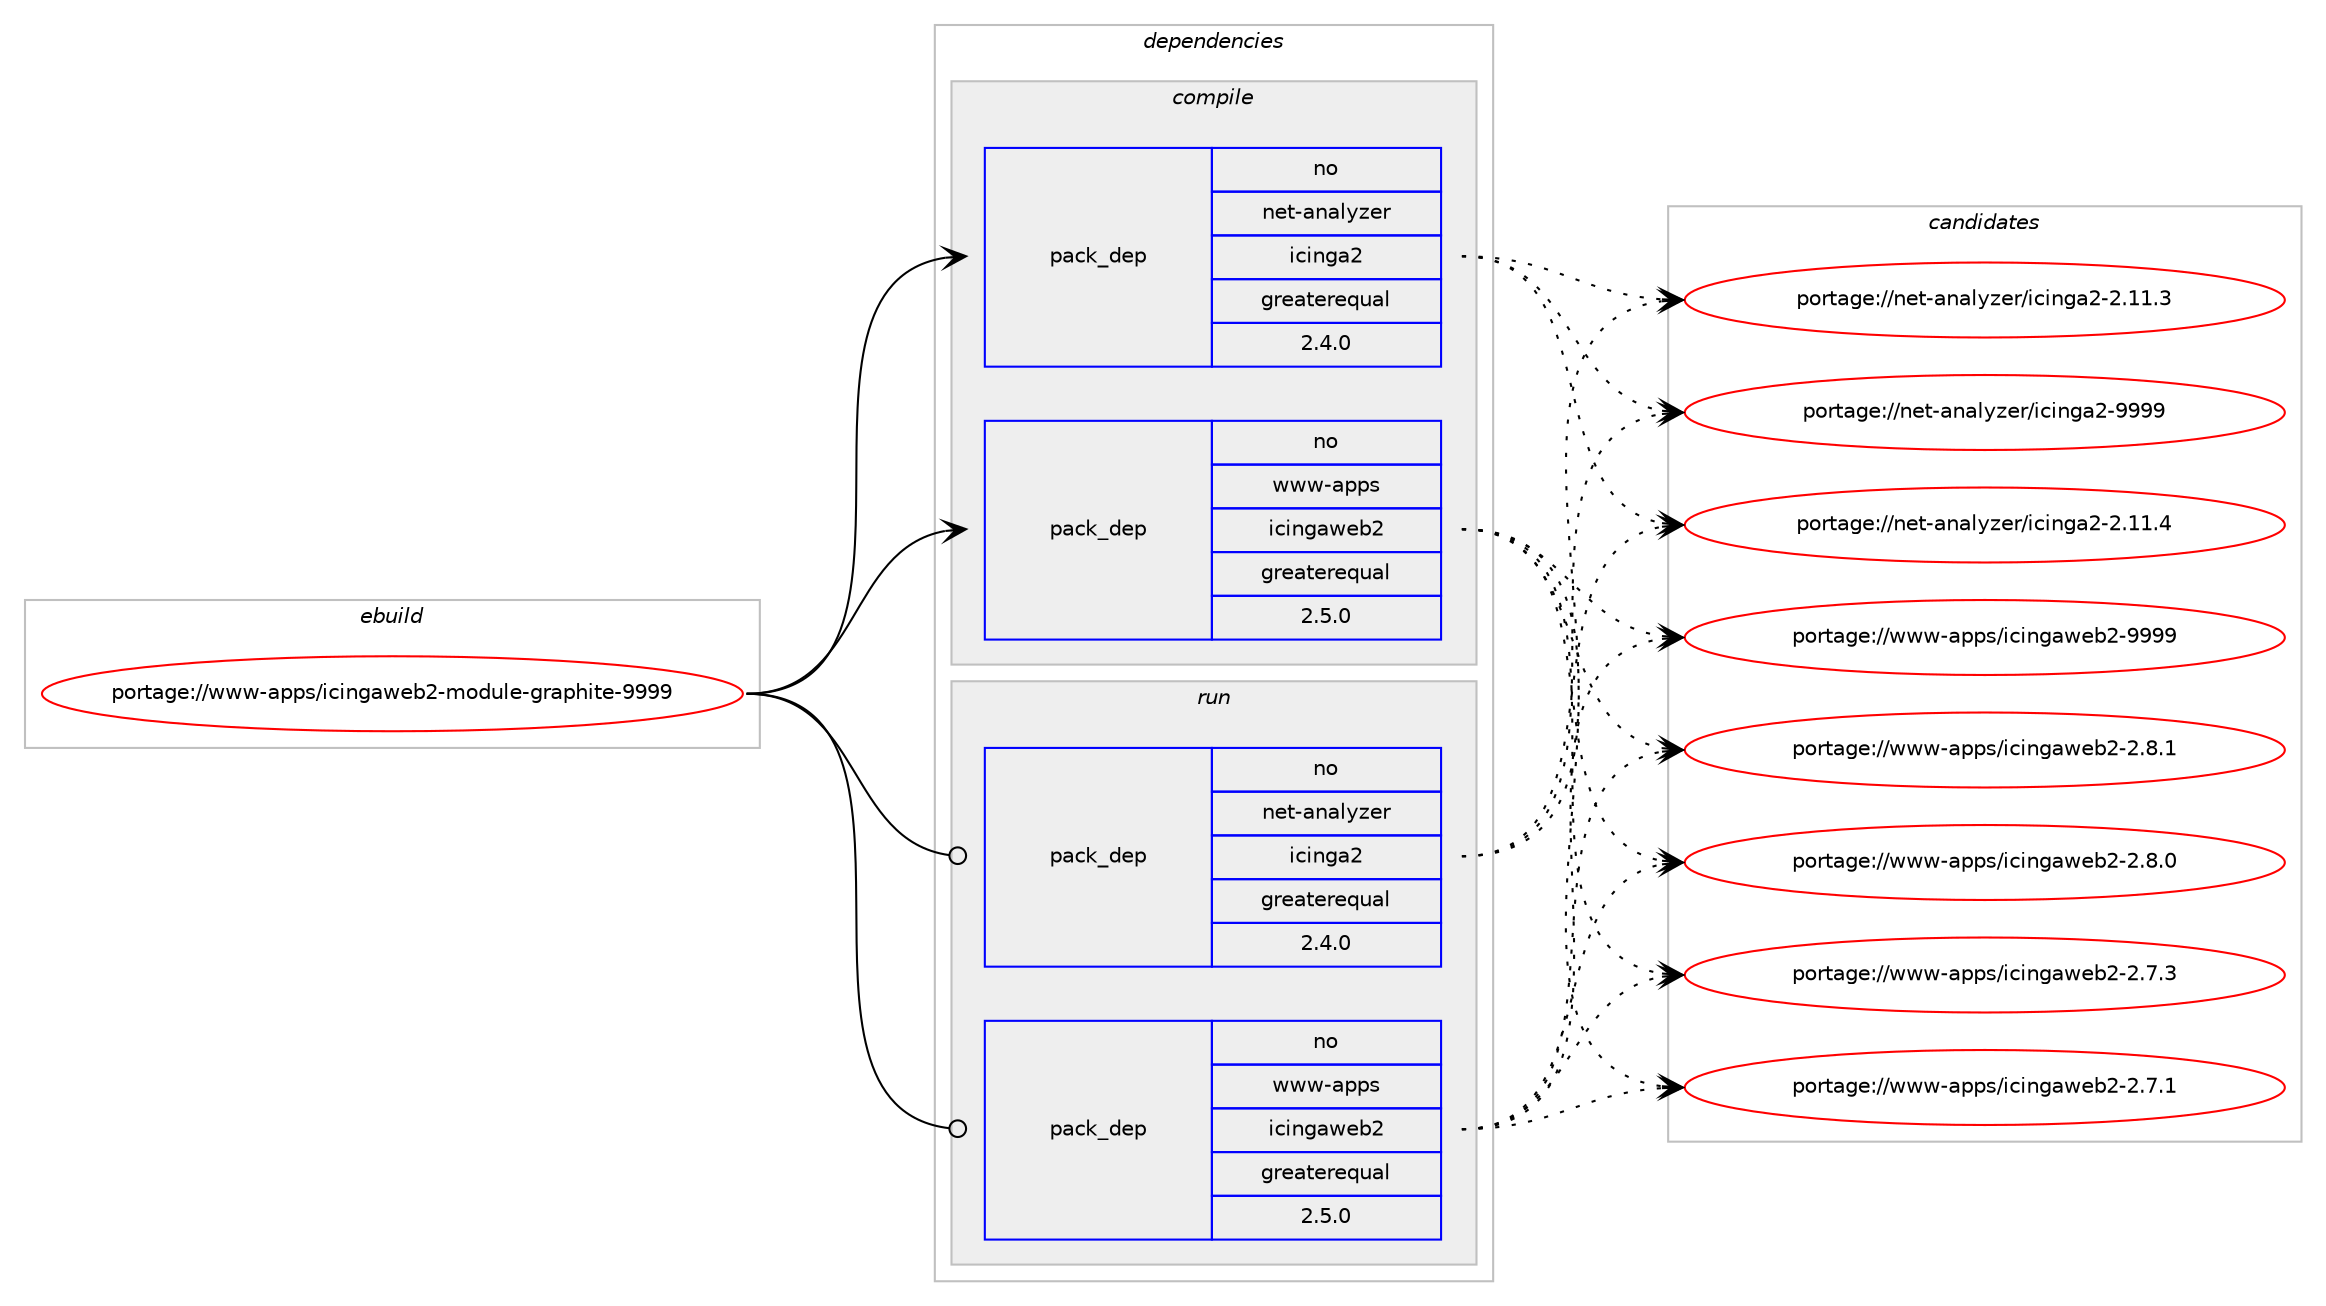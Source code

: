 digraph prolog {

# *************
# Graph options
# *************

newrank=true;
concentrate=true;
compound=true;
graph [rankdir=LR,fontname=Helvetica,fontsize=10,ranksep=1.5];#, ranksep=2.5, nodesep=0.2];
edge  [arrowhead=vee];
node  [fontname=Helvetica,fontsize=10];

# **********
# The ebuild
# **********

subgraph cluster_leftcol {
color=gray;
rank=same;
label=<<i>ebuild</i>>;
id [label="portage://www-apps/icingaweb2-module-graphite-9999", color=red, width=4, href="../www-apps/icingaweb2-module-graphite-9999.svg"];
}

# ****************
# The dependencies
# ****************

subgraph cluster_midcol {
color=gray;
label=<<i>dependencies</i>>;
subgraph cluster_compile {
fillcolor="#eeeeee";
style=filled;
label=<<i>compile</i>>;
subgraph pack1778 {
dependency2029 [label=<<TABLE BORDER="0" CELLBORDER="1" CELLSPACING="0" CELLPADDING="4" WIDTH="220"><TR><TD ROWSPAN="6" CELLPADDING="30">pack_dep</TD></TR><TR><TD WIDTH="110">no</TD></TR><TR><TD>net-analyzer</TD></TR><TR><TD>icinga2</TD></TR><TR><TD>greaterequal</TD></TR><TR><TD>2.4.0</TD></TR></TABLE>>, shape=none, color=blue];
}
id:e -> dependency2029:w [weight=20,style="solid",arrowhead="vee"];
subgraph pack1779 {
dependency2030 [label=<<TABLE BORDER="0" CELLBORDER="1" CELLSPACING="0" CELLPADDING="4" WIDTH="220"><TR><TD ROWSPAN="6" CELLPADDING="30">pack_dep</TD></TR><TR><TD WIDTH="110">no</TD></TR><TR><TD>www-apps</TD></TR><TR><TD>icingaweb2</TD></TR><TR><TD>greaterequal</TD></TR><TR><TD>2.5.0</TD></TR></TABLE>>, shape=none, color=blue];
}
id:e -> dependency2030:w [weight=20,style="solid",arrowhead="vee"];
}
subgraph cluster_compileandrun {
fillcolor="#eeeeee";
style=filled;
label=<<i>compile and run</i>>;
}
subgraph cluster_run {
fillcolor="#eeeeee";
style=filled;
label=<<i>run</i>>;
subgraph pack1780 {
dependency2031 [label=<<TABLE BORDER="0" CELLBORDER="1" CELLSPACING="0" CELLPADDING="4" WIDTH="220"><TR><TD ROWSPAN="6" CELLPADDING="30">pack_dep</TD></TR><TR><TD WIDTH="110">no</TD></TR><TR><TD>net-analyzer</TD></TR><TR><TD>icinga2</TD></TR><TR><TD>greaterequal</TD></TR><TR><TD>2.4.0</TD></TR></TABLE>>, shape=none, color=blue];
}
id:e -> dependency2031:w [weight=20,style="solid",arrowhead="odot"];
subgraph pack1781 {
dependency2032 [label=<<TABLE BORDER="0" CELLBORDER="1" CELLSPACING="0" CELLPADDING="4" WIDTH="220"><TR><TD ROWSPAN="6" CELLPADDING="30">pack_dep</TD></TR><TR><TD WIDTH="110">no</TD></TR><TR><TD>www-apps</TD></TR><TR><TD>icingaweb2</TD></TR><TR><TD>greaterequal</TD></TR><TR><TD>2.5.0</TD></TR></TABLE>>, shape=none, color=blue];
}
id:e -> dependency2032:w [weight=20,style="solid",arrowhead="odot"];
}
}

# **************
# The candidates
# **************

subgraph cluster_choices {
rank=same;
color=gray;
label=<<i>candidates</i>>;

subgraph choice1778 {
color=black;
nodesep=1;
choice110101116459711097108121122101114471059910511010397504557575757 [label="portage://net-analyzer/icinga2-9999", color=red, width=4,href="../net-analyzer/icinga2-9999.svg"];
choice1101011164597110971081211221011144710599105110103975045504649494652 [label="portage://net-analyzer/icinga2-2.11.4", color=red, width=4,href="../net-analyzer/icinga2-2.11.4.svg"];
choice1101011164597110971081211221011144710599105110103975045504649494651 [label="portage://net-analyzer/icinga2-2.11.3", color=red, width=4,href="../net-analyzer/icinga2-2.11.3.svg"];
dependency2029:e -> choice110101116459711097108121122101114471059910511010397504557575757:w [style=dotted,weight="100"];
dependency2029:e -> choice1101011164597110971081211221011144710599105110103975045504649494652:w [style=dotted,weight="100"];
dependency2029:e -> choice1101011164597110971081211221011144710599105110103975045504649494651:w [style=dotted,weight="100"];
}
subgraph choice1779 {
color=black;
nodesep=1;
choice119119119459711211211547105991051101039711910198504557575757 [label="portage://www-apps/icingaweb2-9999", color=red, width=4,href="../www-apps/icingaweb2-9999.svg"];
choice11911911945971121121154710599105110103971191019850455046564649 [label="portage://www-apps/icingaweb2-2.8.1", color=red, width=4,href="../www-apps/icingaweb2-2.8.1.svg"];
choice11911911945971121121154710599105110103971191019850455046564648 [label="portage://www-apps/icingaweb2-2.8.0", color=red, width=4,href="../www-apps/icingaweb2-2.8.0.svg"];
choice11911911945971121121154710599105110103971191019850455046554651 [label="portage://www-apps/icingaweb2-2.7.3", color=red, width=4,href="../www-apps/icingaweb2-2.7.3.svg"];
choice11911911945971121121154710599105110103971191019850455046554649 [label="portage://www-apps/icingaweb2-2.7.1", color=red, width=4,href="../www-apps/icingaweb2-2.7.1.svg"];
dependency2030:e -> choice119119119459711211211547105991051101039711910198504557575757:w [style=dotted,weight="100"];
dependency2030:e -> choice11911911945971121121154710599105110103971191019850455046564649:w [style=dotted,weight="100"];
dependency2030:e -> choice11911911945971121121154710599105110103971191019850455046564648:w [style=dotted,weight="100"];
dependency2030:e -> choice11911911945971121121154710599105110103971191019850455046554651:w [style=dotted,weight="100"];
dependency2030:e -> choice11911911945971121121154710599105110103971191019850455046554649:w [style=dotted,weight="100"];
}
subgraph choice1780 {
color=black;
nodesep=1;
choice110101116459711097108121122101114471059910511010397504557575757 [label="portage://net-analyzer/icinga2-9999", color=red, width=4,href="../net-analyzer/icinga2-9999.svg"];
choice1101011164597110971081211221011144710599105110103975045504649494652 [label="portage://net-analyzer/icinga2-2.11.4", color=red, width=4,href="../net-analyzer/icinga2-2.11.4.svg"];
choice1101011164597110971081211221011144710599105110103975045504649494651 [label="portage://net-analyzer/icinga2-2.11.3", color=red, width=4,href="../net-analyzer/icinga2-2.11.3.svg"];
dependency2031:e -> choice110101116459711097108121122101114471059910511010397504557575757:w [style=dotted,weight="100"];
dependency2031:e -> choice1101011164597110971081211221011144710599105110103975045504649494652:w [style=dotted,weight="100"];
dependency2031:e -> choice1101011164597110971081211221011144710599105110103975045504649494651:w [style=dotted,weight="100"];
}
subgraph choice1781 {
color=black;
nodesep=1;
choice119119119459711211211547105991051101039711910198504557575757 [label="portage://www-apps/icingaweb2-9999", color=red, width=4,href="../www-apps/icingaweb2-9999.svg"];
choice11911911945971121121154710599105110103971191019850455046564649 [label="portage://www-apps/icingaweb2-2.8.1", color=red, width=4,href="../www-apps/icingaweb2-2.8.1.svg"];
choice11911911945971121121154710599105110103971191019850455046564648 [label="portage://www-apps/icingaweb2-2.8.0", color=red, width=4,href="../www-apps/icingaweb2-2.8.0.svg"];
choice11911911945971121121154710599105110103971191019850455046554651 [label="portage://www-apps/icingaweb2-2.7.3", color=red, width=4,href="../www-apps/icingaweb2-2.7.3.svg"];
choice11911911945971121121154710599105110103971191019850455046554649 [label="portage://www-apps/icingaweb2-2.7.1", color=red, width=4,href="../www-apps/icingaweb2-2.7.1.svg"];
dependency2032:e -> choice119119119459711211211547105991051101039711910198504557575757:w [style=dotted,weight="100"];
dependency2032:e -> choice11911911945971121121154710599105110103971191019850455046564649:w [style=dotted,weight="100"];
dependency2032:e -> choice11911911945971121121154710599105110103971191019850455046564648:w [style=dotted,weight="100"];
dependency2032:e -> choice11911911945971121121154710599105110103971191019850455046554651:w [style=dotted,weight="100"];
dependency2032:e -> choice11911911945971121121154710599105110103971191019850455046554649:w [style=dotted,weight="100"];
}
}

}
